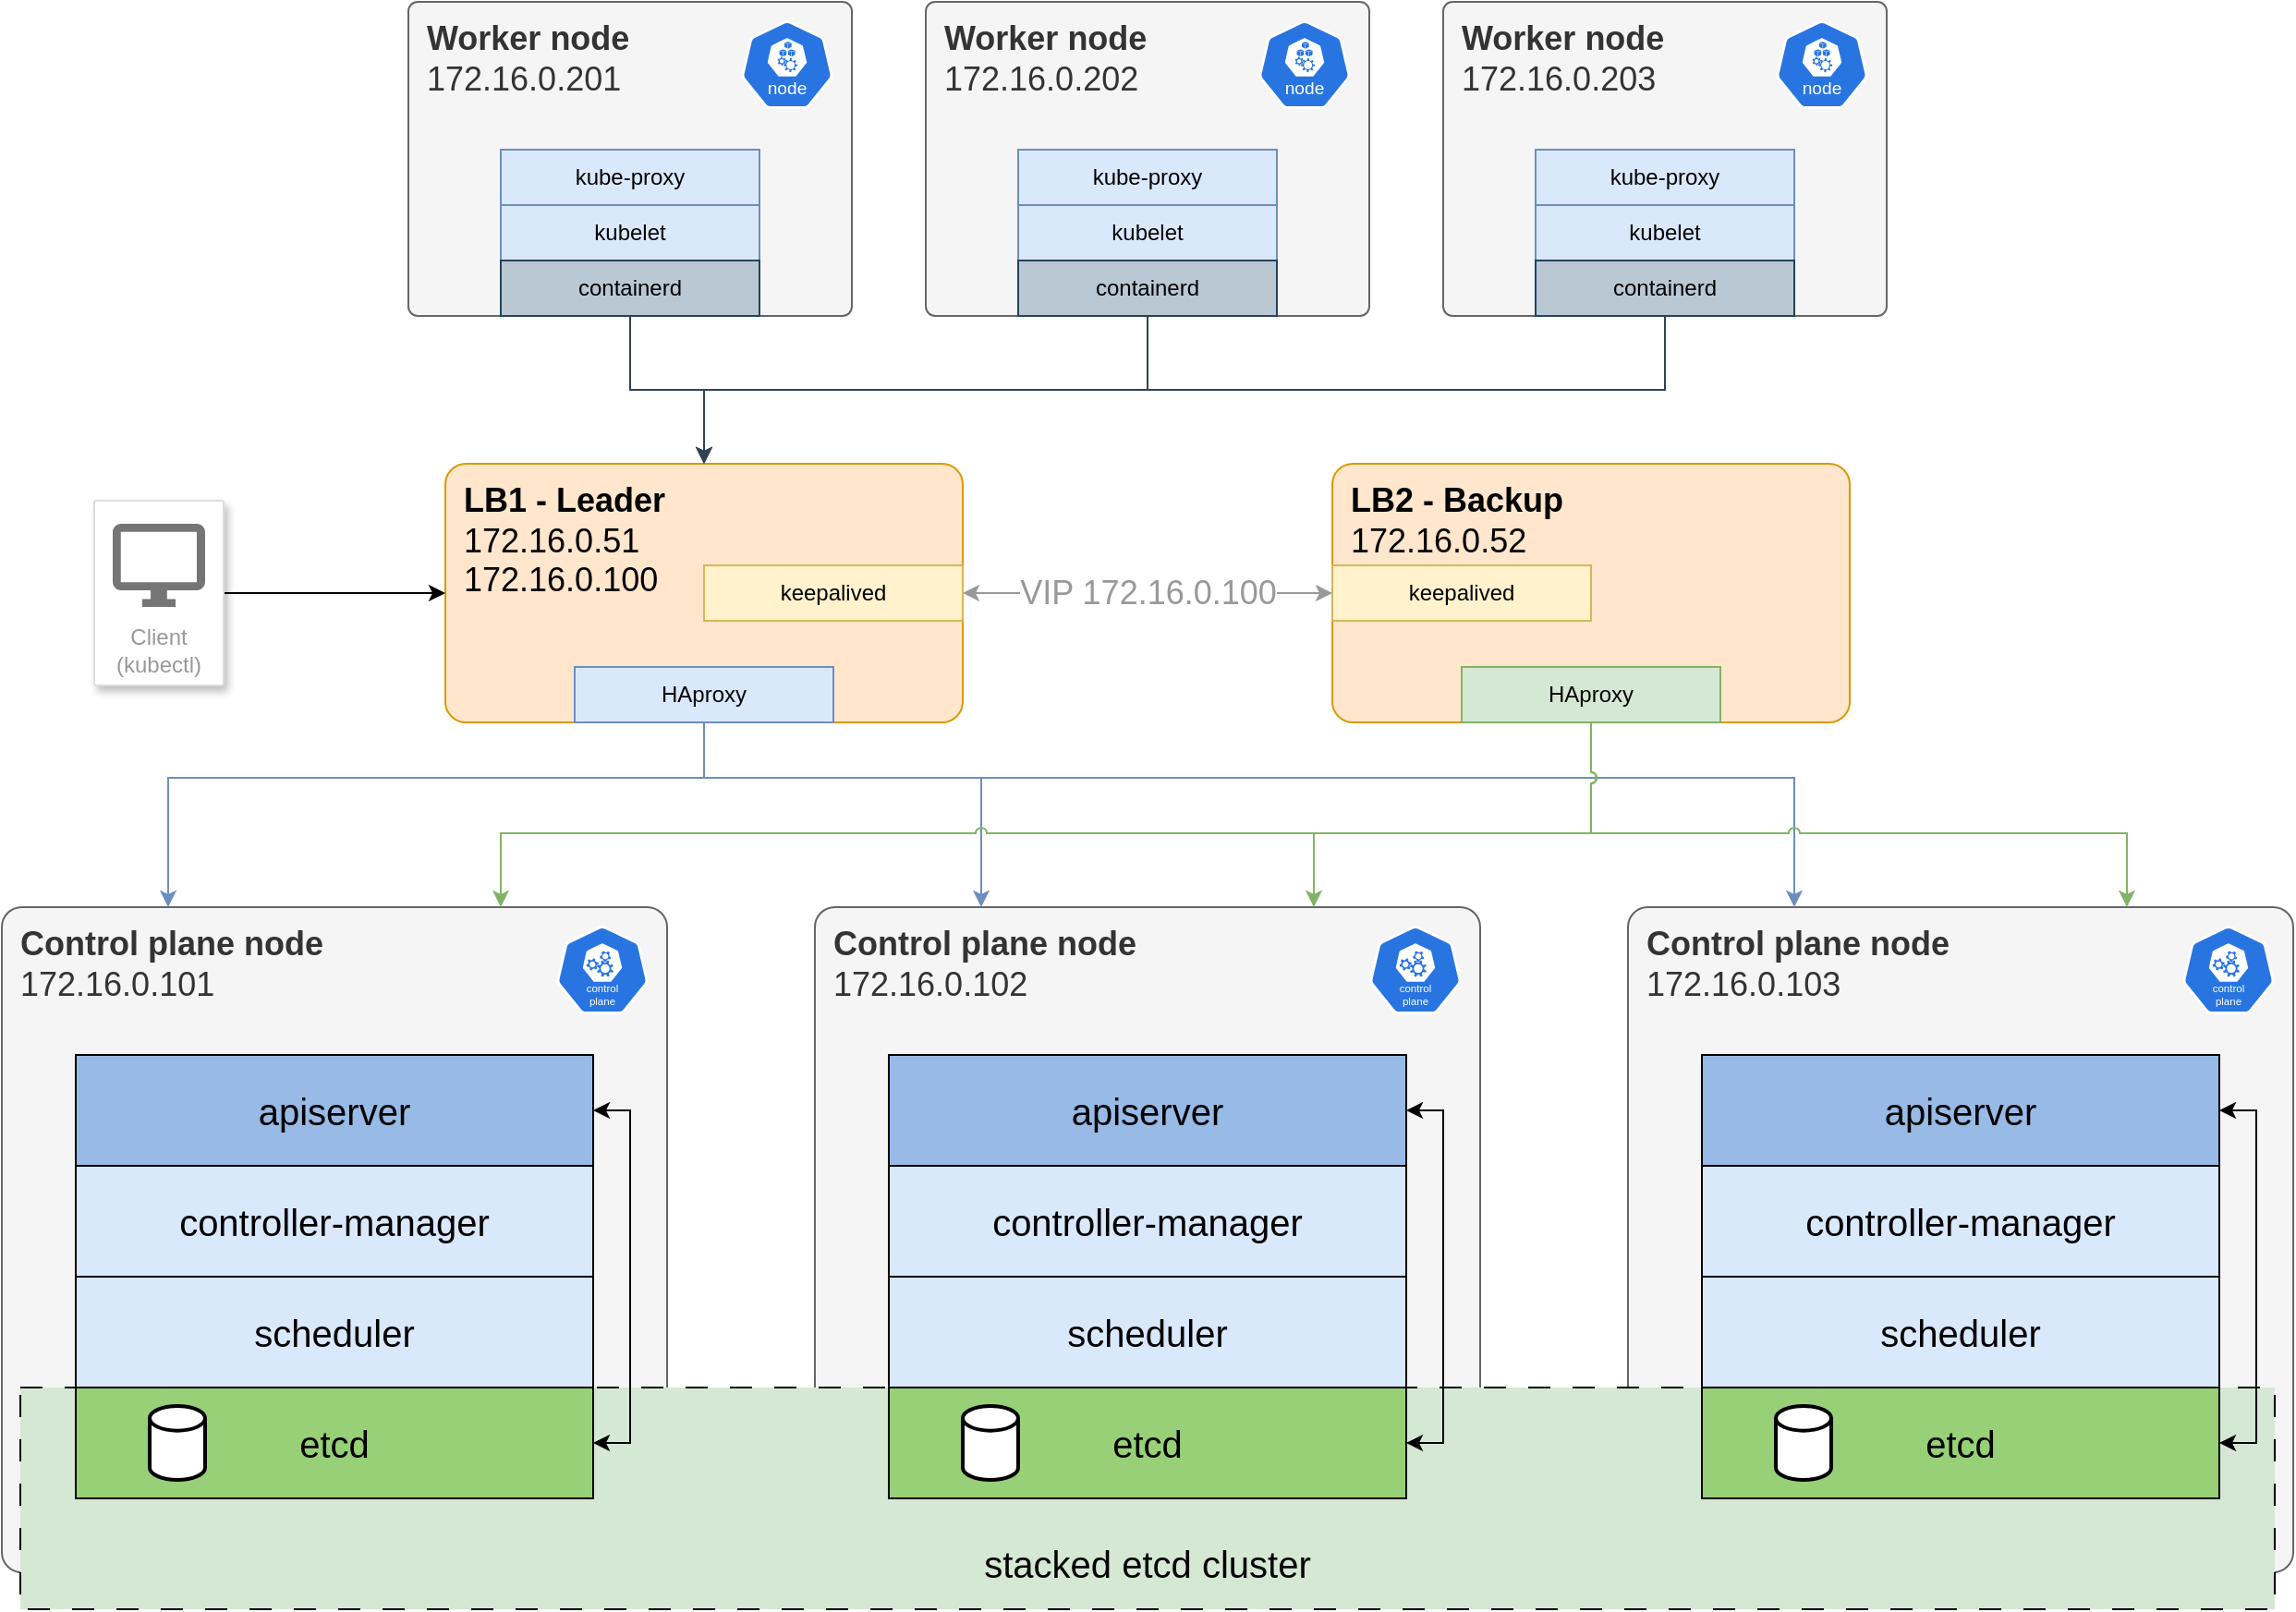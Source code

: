<mxfile version="22.1.21" type="device">
  <diagram name="Page-1" id="zR7LsNewzfryzFqCTl4k">
    <mxGraphModel dx="2440" dy="2508" grid="1" gridSize="10" guides="1" tooltips="1" connect="1" arrows="1" fold="1" page="1" pageScale="1" pageWidth="850" pageHeight="1100" math="0" shadow="0">
      <root>
        <mxCell id="0" />
        <mxCell id="1" parent="0" />
        <mxCell id="GzmpIsJMWXtsvFWi_bjF-13" value="Control plane node&lt;br&gt;&lt;span style=&quot;font-weight: normal;&quot;&gt;172.16.0.102&lt;/span&gt;" style="rounded=1;whiteSpace=wrap;html=1;fillColor=#f5f5f5;fontColor=#333333;strokeColor=#666666;align=left;verticalAlign=top;fontStyle=1;fontSize=18;spacingTop=5;spacing=0;spacingLeft=10;arcSize=3;" vertex="1" parent="1">
          <mxGeometry x="520" y="240" width="360" height="360" as="geometry" />
        </mxCell>
        <mxCell id="GzmpIsJMWXtsvFWi_bjF-1" value="Control plane node&lt;br&gt;&lt;span style=&quot;font-weight: normal;&quot;&gt;172.16.0.101&lt;/span&gt;" style="rounded=1;whiteSpace=wrap;html=1;fillColor=#f5f5f5;fontColor=#333333;strokeColor=#666666;align=left;verticalAlign=top;fontStyle=1;fontSize=18;spacingTop=5;spacing=0;spacingLeft=10;arcSize=3;" vertex="1" parent="1">
          <mxGeometry x="80" y="240" width="360" height="360" as="geometry" />
        </mxCell>
        <mxCell id="GzmpIsJMWXtsvFWi_bjF-21" value="Control plane node&lt;br&gt;&lt;span style=&quot;font-weight: normal;&quot;&gt;172.16.0.103&lt;/span&gt;" style="rounded=1;whiteSpace=wrap;html=1;fillColor=#f5f5f5;fontColor=#333333;strokeColor=#666666;align=left;verticalAlign=top;fontStyle=1;fontSize=18;spacingTop=5;spacing=0;spacingLeft=10;arcSize=3;" vertex="1" parent="1">
          <mxGeometry x="960" y="240" width="360" height="360" as="geometry" />
        </mxCell>
        <mxCell id="GzmpIsJMWXtsvFWi_bjF-34" value="stacked etcd cluster" style="rounded=0;whiteSpace=wrap;html=1;fillColor=#d5e8d4;strokeColor=default;dashed=1;verticalAlign=bottom;fontSize=20;spacingBottom=10;perimeterSpacing=2;dashPattern=12 12;glass=0;" vertex="1" parent="1">
          <mxGeometry x="90" y="500" width="1220" height="120" as="geometry" />
        </mxCell>
        <mxCell id="GzmpIsJMWXtsvFWi_bjF-4" value="apiserver" style="rounded=0;whiteSpace=wrap;html=1;fillColor=#98BAE6;strokeColor=default;fontSize=20;" vertex="1" parent="1">
          <mxGeometry x="120" y="320" width="280" height="60" as="geometry" />
        </mxCell>
        <mxCell id="GzmpIsJMWXtsvFWi_bjF-5" value="controller-manager" style="rounded=0;whiteSpace=wrap;html=1;fillColor=#dae8fc;strokeColor=default;fontSize=20;" vertex="1" parent="1">
          <mxGeometry x="120" y="380" width="280" height="60" as="geometry" />
        </mxCell>
        <mxCell id="GzmpIsJMWXtsvFWi_bjF-6" value="scheduler" style="rounded=0;whiteSpace=wrap;html=1;fillColor=#dae8fc;strokeColor=default;fontSize=20;" vertex="1" parent="1">
          <mxGeometry x="120" y="440" width="280" height="60" as="geometry" />
        </mxCell>
        <mxCell id="GzmpIsJMWXtsvFWi_bjF-8" style="edgeStyle=orthogonalEdgeStyle;rounded=0;orthogonalLoop=1;jettySize=auto;html=1;exitX=1;exitY=0.5;exitDx=0;exitDy=0;entryX=1;entryY=0.5;entryDx=0;entryDy=0;startArrow=classic;startFill=1;" edge="1" parent="1" source="GzmpIsJMWXtsvFWi_bjF-7" target="GzmpIsJMWXtsvFWi_bjF-4">
          <mxGeometry relative="1" as="geometry" />
        </mxCell>
        <mxCell id="GzmpIsJMWXtsvFWi_bjF-15" value="apiserver" style="rounded=0;whiteSpace=wrap;html=1;fillColor=#98BAE6;strokeColor=default;fontSize=20;" vertex="1" parent="1">
          <mxGeometry x="560" y="320" width="280" height="60" as="geometry" />
        </mxCell>
        <mxCell id="GzmpIsJMWXtsvFWi_bjF-16" value="controller-manager" style="rounded=0;whiteSpace=wrap;html=1;fillColor=#dae8fc;strokeColor=default;fontSize=20;" vertex="1" parent="1">
          <mxGeometry x="560" y="380" width="280" height="60" as="geometry" />
        </mxCell>
        <mxCell id="GzmpIsJMWXtsvFWi_bjF-17" value="scheduler" style="rounded=0;whiteSpace=wrap;html=1;fillColor=#dae8fc;strokeColor=default;fontSize=20;" vertex="1" parent="1">
          <mxGeometry x="560" y="440" width="280" height="60" as="geometry" />
        </mxCell>
        <mxCell id="GzmpIsJMWXtsvFWi_bjF-19" style="edgeStyle=orthogonalEdgeStyle;rounded=0;orthogonalLoop=1;jettySize=auto;html=1;exitX=1;exitY=0.5;exitDx=0;exitDy=0;entryX=1;entryY=0.5;entryDx=0;entryDy=0;startArrow=classic;startFill=1;" edge="1" parent="1" source="GzmpIsJMWXtsvFWi_bjF-18" target="GzmpIsJMWXtsvFWi_bjF-15">
          <mxGeometry relative="1" as="geometry" />
        </mxCell>
        <mxCell id="GzmpIsJMWXtsvFWi_bjF-23" value="apiserver" style="rounded=0;whiteSpace=wrap;html=1;fillColor=#98BAE6;strokeColor=default;fontSize=20;" vertex="1" parent="1">
          <mxGeometry x="1000" y="320" width="280" height="60" as="geometry" />
        </mxCell>
        <mxCell id="GzmpIsJMWXtsvFWi_bjF-24" value="controller-manager" style="rounded=0;whiteSpace=wrap;html=1;fillColor=#dae8fc;strokeColor=default;fontSize=20;" vertex="1" parent="1">
          <mxGeometry x="1000" y="380" width="280" height="60" as="geometry" />
        </mxCell>
        <mxCell id="GzmpIsJMWXtsvFWi_bjF-25" value="scheduler" style="rounded=0;whiteSpace=wrap;html=1;fillColor=#dae8fc;strokeColor=default;fontSize=20;" vertex="1" parent="1">
          <mxGeometry x="1000" y="440" width="280" height="60" as="geometry" />
        </mxCell>
        <mxCell id="GzmpIsJMWXtsvFWi_bjF-27" style="edgeStyle=orthogonalEdgeStyle;rounded=0;orthogonalLoop=1;jettySize=auto;html=1;exitX=1;exitY=0.5;exitDx=0;exitDy=0;entryX=1;entryY=0.5;entryDx=0;entryDy=0;startArrow=classic;startFill=1;" edge="1" parent="1" source="GzmpIsJMWXtsvFWi_bjF-26" target="GzmpIsJMWXtsvFWi_bjF-23">
          <mxGeometry relative="1" as="geometry" />
        </mxCell>
        <mxCell id="GzmpIsJMWXtsvFWi_bjF-38" value="" style="group" vertex="1" connectable="0" parent="1">
          <mxGeometry x="1000" y="500" width="280" height="60" as="geometry" />
        </mxCell>
        <mxCell id="GzmpIsJMWXtsvFWi_bjF-26" value="etcd" style="rounded=0;whiteSpace=wrap;html=1;fillColor=#97D077;strokeColor=default;fontSize=20;" vertex="1" parent="GzmpIsJMWXtsvFWi_bjF-38">
          <mxGeometry width="280" height="60" as="geometry" />
        </mxCell>
        <mxCell id="GzmpIsJMWXtsvFWi_bjF-37" value="" style="strokeWidth=2;html=1;shape=mxgraph.flowchart.database;whiteSpace=wrap;" vertex="1" parent="GzmpIsJMWXtsvFWi_bjF-38">
          <mxGeometry x="40" y="10" width="30" height="40" as="geometry" />
        </mxCell>
        <mxCell id="GzmpIsJMWXtsvFWi_bjF-39" value="" style="group" vertex="1" connectable="0" parent="1">
          <mxGeometry x="560" y="500" width="280" height="60" as="geometry" />
        </mxCell>
        <mxCell id="GzmpIsJMWXtsvFWi_bjF-18" value="etcd" style="rounded=0;whiteSpace=wrap;html=1;fillColor=#97d077;strokeColor=default;fontSize=20;" vertex="1" parent="GzmpIsJMWXtsvFWi_bjF-39">
          <mxGeometry width="280" height="60" as="geometry" />
        </mxCell>
        <mxCell id="GzmpIsJMWXtsvFWi_bjF-36" value="" style="strokeWidth=2;html=1;shape=mxgraph.flowchart.database;whiteSpace=wrap;" vertex="1" parent="GzmpIsJMWXtsvFWi_bjF-39">
          <mxGeometry x="40" y="10" width="30" height="40" as="geometry" />
        </mxCell>
        <mxCell id="GzmpIsJMWXtsvFWi_bjF-40" value="" style="group" vertex="1" connectable="0" parent="1">
          <mxGeometry x="120" y="500" width="280" height="60" as="geometry" />
        </mxCell>
        <mxCell id="GzmpIsJMWXtsvFWi_bjF-7" value="etcd" style="rounded=0;whiteSpace=wrap;html=1;fillColor=#97D077;strokeColor=default;fontSize=20;" vertex="1" parent="GzmpIsJMWXtsvFWi_bjF-40">
          <mxGeometry width="280" height="60" as="geometry" />
        </mxCell>
        <mxCell id="GzmpIsJMWXtsvFWi_bjF-35" value="" style="strokeWidth=2;html=1;shape=mxgraph.flowchart.database;whiteSpace=wrap;" vertex="1" parent="GzmpIsJMWXtsvFWi_bjF-40">
          <mxGeometry x="40" y="10" width="30" height="40" as="geometry" />
        </mxCell>
        <mxCell id="GzmpIsJMWXtsvFWi_bjF-46" style="edgeStyle=orthogonalEdgeStyle;rounded=0;orthogonalLoop=1;jettySize=auto;html=1;exitX=1;exitY=0.5;exitDx=0;exitDy=0;entryX=0;entryY=0.5;entryDx=0;entryDy=0;startArrow=classic;startFill=1;strokeColor=#999999;" edge="1" parent="1" source="GzmpIsJMWXtsvFWi_bjF-44" target="GzmpIsJMWXtsvFWi_bjF-45">
          <mxGeometry relative="1" as="geometry" />
        </mxCell>
        <mxCell id="GzmpIsJMWXtsvFWi_bjF-47" value="VIP 172.16.0.100" style="edgeLabel;html=1;align=center;verticalAlign=middle;resizable=0;points=[];spacing=5;spacingTop=5;spacingLeft=5;spacingBottom=5;spacingRight=5;fontSize=18;fontColor=#999999;" vertex="1" connectable="0" parent="GzmpIsJMWXtsvFWi_bjF-46">
          <mxGeometry relative="1" as="geometry">
            <mxPoint as="offset" />
          </mxGeometry>
        </mxCell>
        <mxCell id="GzmpIsJMWXtsvFWi_bjF-49" style="edgeStyle=orthogonalEdgeStyle;rounded=0;orthogonalLoop=1;jettySize=auto;html=1;exitX=0.5;exitY=1;exitDx=0;exitDy=0;entryX=0.25;entryY=0;entryDx=0;entryDy=0;jumpStyle=arc;fillColor=#dae8fc;strokeColor=#6c8ebf;strokeWidth=1;" edge="1" parent="1" source="GzmpIsJMWXtsvFWi_bjF-44" target="GzmpIsJMWXtsvFWi_bjF-1">
          <mxGeometry relative="1" as="geometry">
            <Array as="points">
              <mxPoint x="460" y="170" />
              <mxPoint x="170" y="170" />
            </Array>
          </mxGeometry>
        </mxCell>
        <mxCell id="GzmpIsJMWXtsvFWi_bjF-50" style="edgeStyle=orthogonalEdgeStyle;rounded=0;orthogonalLoop=1;jettySize=auto;html=1;exitX=0.5;exitY=1;exitDx=0;exitDy=0;entryX=0.25;entryY=0;entryDx=0;entryDy=0;jumpStyle=arc;fillColor=#dae8fc;strokeColor=#6c8ebf;strokeWidth=1;" edge="1" parent="1" source="GzmpIsJMWXtsvFWi_bjF-44" target="GzmpIsJMWXtsvFWi_bjF-13">
          <mxGeometry relative="1" as="geometry">
            <Array as="points">
              <mxPoint x="460" y="170" />
              <mxPoint x="610" y="170" />
            </Array>
          </mxGeometry>
        </mxCell>
        <mxCell id="GzmpIsJMWXtsvFWi_bjF-51" style="edgeStyle=orthogonalEdgeStyle;rounded=0;orthogonalLoop=1;jettySize=auto;html=1;exitX=0.5;exitY=1;exitDx=0;exitDy=0;entryX=0.25;entryY=0;entryDx=0;entryDy=0;jumpStyle=arc;fillColor=#dae8fc;strokeColor=#6c8ebf;strokeWidth=1;" edge="1" parent="1" source="GzmpIsJMWXtsvFWi_bjF-44" target="GzmpIsJMWXtsvFWi_bjF-21">
          <mxGeometry relative="1" as="geometry">
            <Array as="points">
              <mxPoint x="460" y="170" />
              <mxPoint x="1050" y="170" />
            </Array>
          </mxGeometry>
        </mxCell>
        <mxCell id="GzmpIsJMWXtsvFWi_bjF-44" value="LB1 - Leader&lt;br&gt;&lt;span style=&quot;font-weight: normal;&quot;&gt;172.16.0.51&lt;br&gt;172.16.0.100&lt;br&gt;&lt;/span&gt;" style="rounded=1;whiteSpace=wrap;html=1;fillColor=#ffe6cc;strokeColor=#d79b00;align=left;verticalAlign=top;fontStyle=1;fontSize=18;spacingTop=5;spacing=0;spacingLeft=10;arcSize=8;" vertex="1" parent="1">
          <mxGeometry x="320" width="280" height="140" as="geometry" />
        </mxCell>
        <mxCell id="GzmpIsJMWXtsvFWi_bjF-52" style="edgeStyle=orthogonalEdgeStyle;rounded=0;orthogonalLoop=1;jettySize=auto;html=1;exitX=0.5;exitY=1;exitDx=0;exitDy=0;entryX=0.75;entryY=0;entryDx=0;entryDy=0;jumpStyle=arc;fillColor=#d5e8d4;strokeColor=#82b366;strokeWidth=1;" edge="1" parent="1" source="GzmpIsJMWXtsvFWi_bjF-45" target="GzmpIsJMWXtsvFWi_bjF-21">
          <mxGeometry relative="1" as="geometry">
            <Array as="points">
              <mxPoint x="940" y="200" />
              <mxPoint x="1230" y="200" />
            </Array>
          </mxGeometry>
        </mxCell>
        <mxCell id="GzmpIsJMWXtsvFWi_bjF-53" style="edgeStyle=orthogonalEdgeStyle;rounded=0;orthogonalLoop=1;jettySize=auto;html=1;exitX=0.5;exitY=1;exitDx=0;exitDy=0;entryX=0.75;entryY=0;entryDx=0;entryDy=0;jumpStyle=arc;fillColor=#d5e8d4;strokeColor=#82b366;strokeWidth=1;" edge="1" parent="1" source="GzmpIsJMWXtsvFWi_bjF-45" target="GzmpIsJMWXtsvFWi_bjF-13">
          <mxGeometry relative="1" as="geometry">
            <Array as="points">
              <mxPoint x="940" y="200" />
              <mxPoint x="790" y="200" />
            </Array>
          </mxGeometry>
        </mxCell>
        <mxCell id="GzmpIsJMWXtsvFWi_bjF-54" style="edgeStyle=orthogonalEdgeStyle;rounded=0;orthogonalLoop=1;jettySize=auto;html=1;exitX=0.5;exitY=1;exitDx=0;exitDy=0;entryX=0.75;entryY=0;entryDx=0;entryDy=0;jumpStyle=arc;fillColor=#d5e8d4;strokeColor=#82b366;strokeWidth=1;" edge="1" parent="1" source="GzmpIsJMWXtsvFWi_bjF-45" target="GzmpIsJMWXtsvFWi_bjF-1">
          <mxGeometry relative="1" as="geometry">
            <Array as="points">
              <mxPoint x="940" y="200" />
              <mxPoint x="350" y="200" />
            </Array>
          </mxGeometry>
        </mxCell>
        <mxCell id="GzmpIsJMWXtsvFWi_bjF-45" value="LB2 - Backup&lt;br&gt;&lt;span style=&quot;font-weight: normal;&quot;&gt;172.16.0.52&lt;/span&gt;" style="rounded=1;whiteSpace=wrap;html=1;fillColor=#ffe6cc;strokeColor=#d79b00;align=left;verticalAlign=top;fontStyle=1;fontSize=18;spacingTop=5;spacing=0;spacingLeft=10;arcSize=8;" vertex="1" parent="1">
          <mxGeometry x="800" width="280" height="140" as="geometry" />
        </mxCell>
        <mxCell id="GzmpIsJMWXtsvFWi_bjF-55" value="keepalived" style="rounded=0;whiteSpace=wrap;html=1;fillColor=#fff2cc;strokeColor=#d6b656;" vertex="1" parent="1">
          <mxGeometry x="460" y="55" width="140" height="30" as="geometry" />
        </mxCell>
        <mxCell id="GzmpIsJMWXtsvFWi_bjF-56" value="keepalived" style="rounded=0;whiteSpace=wrap;html=1;fillColor=#fff2cc;strokeColor=#d6b656;" vertex="1" parent="1">
          <mxGeometry x="800" y="55" width="140" height="30" as="geometry" />
        </mxCell>
        <mxCell id="GzmpIsJMWXtsvFWi_bjF-57" value="HAproxy" style="rounded=0;whiteSpace=wrap;html=1;fillColor=#dae8fc;strokeColor=#6c8ebf;" vertex="1" parent="1">
          <mxGeometry x="390" y="110" width="140" height="30" as="geometry" />
        </mxCell>
        <mxCell id="GzmpIsJMWXtsvFWi_bjF-58" value="HAproxy" style="rounded=0;whiteSpace=wrap;html=1;fillColor=#d5e8d4;strokeColor=#82b366;" vertex="1" parent="1">
          <mxGeometry x="870" y="110" width="140" height="30" as="geometry" />
        </mxCell>
        <mxCell id="GzmpIsJMWXtsvFWi_bjF-69" style="edgeStyle=orthogonalEdgeStyle;rounded=0;orthogonalLoop=1;jettySize=auto;html=1;exitX=0.5;exitY=1;exitDx=0;exitDy=0;entryX=0.5;entryY=0;entryDx=0;entryDy=0;fillColor=#647687;strokeColor=#314354;" edge="1" parent="1" source="GzmpIsJMWXtsvFWi_bjF-59" target="GzmpIsJMWXtsvFWi_bjF-44">
          <mxGeometry relative="1" as="geometry" />
        </mxCell>
        <mxCell id="GzmpIsJMWXtsvFWi_bjF-70" style="edgeStyle=orthogonalEdgeStyle;rounded=0;orthogonalLoop=1;jettySize=auto;html=1;exitX=0.5;exitY=1;exitDx=0;exitDy=0;entryX=0.5;entryY=0;entryDx=0;entryDy=0;fillColor=#647687;strokeColor=#314354;" edge="1" parent="1" source="GzmpIsJMWXtsvFWi_bjF-90" target="GzmpIsJMWXtsvFWi_bjF-44">
          <mxGeometry relative="1" as="geometry">
            <mxPoint x="700" y="-80.0" as="sourcePoint" />
          </mxGeometry>
        </mxCell>
        <mxCell id="GzmpIsJMWXtsvFWi_bjF-71" style="edgeStyle=orthogonalEdgeStyle;rounded=0;orthogonalLoop=1;jettySize=auto;html=1;exitX=0.5;exitY=1;exitDx=0;exitDy=0;entryX=0.5;entryY=0;entryDx=0;entryDy=0;fillColor=#647687;strokeColor=#314354;" edge="1" parent="1" source="GzmpIsJMWXtsvFWi_bjF-96" target="GzmpIsJMWXtsvFWi_bjF-44">
          <mxGeometry relative="1" as="geometry">
            <mxPoint x="980" y="-80.0" as="sourcePoint" />
          </mxGeometry>
        </mxCell>
        <mxCell id="GzmpIsJMWXtsvFWi_bjF-73" value="" style="aspect=fixed;sketch=0;html=1;dashed=0;whitespace=wrap;fillColor=#2875E2;strokeColor=#ffffff;points=[[0.005,0.63,0],[0.1,0.2,0],[0.9,0.2,0],[0.5,0,0],[0.995,0.63,0],[0.72,0.99,0],[0.5,1,0],[0.28,0.99,0]];shape=mxgraph.kubernetes.icon2;kubernetesLabel=1;prIcon=control_plane" vertex="1" parent="1">
          <mxGeometry x="380" y="250" width="50" height="48" as="geometry" />
        </mxCell>
        <mxCell id="GzmpIsJMWXtsvFWi_bjF-74" value="" style="aspect=fixed;sketch=0;html=1;dashed=0;whitespace=wrap;fillColor=#2875E2;strokeColor=#ffffff;points=[[0.005,0.63,0],[0.1,0.2,0],[0.9,0.2,0],[0.5,0,0],[0.995,0.63,0],[0.72,0.99,0],[0.5,1,0],[0.28,0.99,0]];shape=mxgraph.kubernetes.icon2;kubernetesLabel=1;prIcon=control_plane" vertex="1" parent="1">
          <mxGeometry x="820" y="250" width="50" height="48" as="geometry" />
        </mxCell>
        <mxCell id="GzmpIsJMWXtsvFWi_bjF-75" value="" style="aspect=fixed;sketch=0;html=1;dashed=0;whitespace=wrap;fillColor=#2875E2;strokeColor=#ffffff;points=[[0.005,0.63,0],[0.1,0.2,0],[0.9,0.2,0],[0.5,0,0],[0.995,0.63,0],[0.72,0.99,0],[0.5,1,0],[0.28,0.99,0]];shape=mxgraph.kubernetes.icon2;kubernetesLabel=1;prIcon=control_plane" vertex="1" parent="1">
          <mxGeometry x="1260" y="250" width="50" height="48" as="geometry" />
        </mxCell>
        <mxCell id="GzmpIsJMWXtsvFWi_bjF-84" value="" style="group" vertex="1" connectable="0" parent="1">
          <mxGeometry x="300" y="-250" width="240" height="170" as="geometry" />
        </mxCell>
        <mxCell id="GzmpIsJMWXtsvFWi_bjF-59" value="Worker node&lt;br&gt;&lt;span style=&quot;font-weight: normal;&quot;&gt;172.16.0.201&lt;/span&gt;" style="rounded=1;whiteSpace=wrap;html=1;fillColor=#f5f5f5;fontColor=#333333;strokeColor=#666666;align=left;verticalAlign=top;fontStyle=1;fontSize=18;spacingTop=5;spacing=0;spacingLeft=10;arcSize=3;" vertex="1" parent="GzmpIsJMWXtsvFWi_bjF-84">
          <mxGeometry width="240" height="170" as="geometry" />
        </mxCell>
        <mxCell id="GzmpIsJMWXtsvFWi_bjF-72" value="" style="aspect=fixed;sketch=0;html=1;dashed=0;whitespace=wrap;fillColor=#2875E2;strokeColor=#ffffff;points=[[0.005,0.63,0],[0.1,0.2,0],[0.9,0.2,0],[0.5,0,0],[0.995,0.63,0],[0.72,0.99,0],[0.5,1,0],[0.28,0.99,0]];shape=mxgraph.kubernetes.icon2;kubernetesLabel=1;prIcon=node" vertex="1" parent="GzmpIsJMWXtsvFWi_bjF-84">
          <mxGeometry x="180" y="10" width="50" height="48" as="geometry" />
        </mxCell>
        <mxCell id="GzmpIsJMWXtsvFWi_bjF-78" value="kubelet" style="rounded=0;whiteSpace=wrap;html=1;fillColor=#dae8fc;strokeColor=#6c8ebf;" vertex="1" parent="GzmpIsJMWXtsvFWi_bjF-84">
          <mxGeometry x="50" y="110" width="140" height="30" as="geometry" />
        </mxCell>
        <mxCell id="GzmpIsJMWXtsvFWi_bjF-79" value="kube-proxy" style="rounded=0;whiteSpace=wrap;html=1;fillColor=#dae8fc;strokeColor=#6c8ebf;" vertex="1" parent="GzmpIsJMWXtsvFWi_bjF-84">
          <mxGeometry x="50" y="80" width="140" height="30" as="geometry" />
        </mxCell>
        <mxCell id="GzmpIsJMWXtsvFWi_bjF-80" value="containerd" style="rounded=0;whiteSpace=wrap;html=1;fillColor=#bac8d3;strokeColor=#23445d;" vertex="1" parent="GzmpIsJMWXtsvFWi_bjF-84">
          <mxGeometry x="50" y="140" width="140" height="30" as="geometry" />
        </mxCell>
        <mxCell id="GzmpIsJMWXtsvFWi_bjF-85" value="" style="group" vertex="1" connectable="0" parent="1">
          <mxGeometry x="580" y="-250" width="240" height="170" as="geometry" />
        </mxCell>
        <mxCell id="GzmpIsJMWXtsvFWi_bjF-86" value="Worker node&lt;br&gt;&lt;span style=&quot;font-weight: normal;&quot;&gt;172.16.0.202&lt;/span&gt;" style="rounded=1;whiteSpace=wrap;html=1;fillColor=#f5f5f5;fontColor=#333333;strokeColor=#666666;align=left;verticalAlign=top;fontStyle=1;fontSize=18;spacingTop=5;spacing=0;spacingLeft=10;arcSize=3;" vertex="1" parent="GzmpIsJMWXtsvFWi_bjF-85">
          <mxGeometry width="240" height="170" as="geometry" />
        </mxCell>
        <mxCell id="GzmpIsJMWXtsvFWi_bjF-87" value="" style="aspect=fixed;sketch=0;html=1;dashed=0;whitespace=wrap;fillColor=#2875E2;strokeColor=#ffffff;points=[[0.005,0.63,0],[0.1,0.2,0],[0.9,0.2,0],[0.5,0,0],[0.995,0.63,0],[0.72,0.99,0],[0.5,1,0],[0.28,0.99,0]];shape=mxgraph.kubernetes.icon2;kubernetesLabel=1;prIcon=node" vertex="1" parent="GzmpIsJMWXtsvFWi_bjF-85">
          <mxGeometry x="180" y="10" width="50" height="48" as="geometry" />
        </mxCell>
        <mxCell id="GzmpIsJMWXtsvFWi_bjF-88" value="kubelet" style="rounded=0;whiteSpace=wrap;html=1;fillColor=#dae8fc;strokeColor=#6c8ebf;" vertex="1" parent="GzmpIsJMWXtsvFWi_bjF-85">
          <mxGeometry x="50" y="110" width="140" height="30" as="geometry" />
        </mxCell>
        <mxCell id="GzmpIsJMWXtsvFWi_bjF-89" value="kube-proxy" style="rounded=0;whiteSpace=wrap;html=1;fillColor=#dae8fc;strokeColor=#6c8ebf;" vertex="1" parent="GzmpIsJMWXtsvFWi_bjF-85">
          <mxGeometry x="50" y="80" width="140" height="30" as="geometry" />
        </mxCell>
        <mxCell id="GzmpIsJMWXtsvFWi_bjF-90" value="containerd" style="rounded=0;whiteSpace=wrap;html=1;fillColor=#bac8d3;strokeColor=#23445d;" vertex="1" parent="GzmpIsJMWXtsvFWi_bjF-85">
          <mxGeometry x="50" y="140" width="140" height="30" as="geometry" />
        </mxCell>
        <mxCell id="GzmpIsJMWXtsvFWi_bjF-91" value="" style="group" vertex="1" connectable="0" parent="1">
          <mxGeometry x="860" y="-250" width="240" height="170" as="geometry" />
        </mxCell>
        <mxCell id="GzmpIsJMWXtsvFWi_bjF-92" value="Worker node&lt;br&gt;&lt;span style=&quot;font-weight: normal;&quot;&gt;172.16.0.203&lt;/span&gt;" style="rounded=1;whiteSpace=wrap;html=1;fillColor=#f5f5f5;fontColor=#333333;strokeColor=#666666;align=left;verticalAlign=top;fontStyle=1;fontSize=18;spacingTop=5;spacing=0;spacingLeft=10;arcSize=3;" vertex="1" parent="GzmpIsJMWXtsvFWi_bjF-91">
          <mxGeometry width="240" height="170" as="geometry" />
        </mxCell>
        <mxCell id="GzmpIsJMWXtsvFWi_bjF-93" value="" style="aspect=fixed;sketch=0;html=1;dashed=0;whitespace=wrap;fillColor=#2875E2;strokeColor=#ffffff;points=[[0.005,0.63,0],[0.1,0.2,0],[0.9,0.2,0],[0.5,0,0],[0.995,0.63,0],[0.72,0.99,0],[0.5,1,0],[0.28,0.99,0]];shape=mxgraph.kubernetes.icon2;kubernetesLabel=1;prIcon=node" vertex="1" parent="GzmpIsJMWXtsvFWi_bjF-91">
          <mxGeometry x="180" y="10" width="50" height="48" as="geometry" />
        </mxCell>
        <mxCell id="GzmpIsJMWXtsvFWi_bjF-94" value="kubelet" style="rounded=0;whiteSpace=wrap;html=1;fillColor=#dae8fc;strokeColor=#6c8ebf;" vertex="1" parent="GzmpIsJMWXtsvFWi_bjF-91">
          <mxGeometry x="50" y="110" width="140" height="30" as="geometry" />
        </mxCell>
        <mxCell id="GzmpIsJMWXtsvFWi_bjF-95" value="kube-proxy" style="rounded=0;whiteSpace=wrap;html=1;fillColor=#dae8fc;strokeColor=#6c8ebf;" vertex="1" parent="GzmpIsJMWXtsvFWi_bjF-91">
          <mxGeometry x="50" y="80" width="140" height="30" as="geometry" />
        </mxCell>
        <mxCell id="GzmpIsJMWXtsvFWi_bjF-96" value="containerd" style="rounded=0;whiteSpace=wrap;html=1;fillColor=#bac8d3;strokeColor=#23445d;" vertex="1" parent="GzmpIsJMWXtsvFWi_bjF-91">
          <mxGeometry x="50" y="140" width="140" height="30" as="geometry" />
        </mxCell>
        <mxCell id="GzmpIsJMWXtsvFWi_bjF-102" style="edgeStyle=orthogonalEdgeStyle;rounded=0;orthogonalLoop=1;jettySize=auto;html=1;exitX=1;exitY=0.5;exitDx=0;exitDy=0;entryX=0;entryY=0.5;entryDx=0;entryDy=0;" edge="1" parent="1" source="GzmpIsJMWXtsvFWi_bjF-100" target="GzmpIsJMWXtsvFWi_bjF-44">
          <mxGeometry relative="1" as="geometry" />
        </mxCell>
        <mxCell id="GzmpIsJMWXtsvFWi_bjF-100" value="Client (kubectl)" style="strokeColor=#dddddd;shadow=1;strokeWidth=1;rounded=1;absoluteArcSize=1;arcSize=2;labelPosition=center;verticalLabelPosition=middle;align=center;verticalAlign=bottom;spacingLeft=0;fontColor=#999999;fontSize=12;whiteSpace=wrap;spacingBottom=2;html=1;" vertex="1" parent="1">
          <mxGeometry x="130" y="20" width="70" height="100" as="geometry" />
        </mxCell>
        <mxCell id="GzmpIsJMWXtsvFWi_bjF-101" value="" style="sketch=0;dashed=0;connectable=0;html=1;fillColor=#757575;strokeColor=none;shape=mxgraph.gcp2.desktop;part=1;" vertex="1" parent="GzmpIsJMWXtsvFWi_bjF-100">
          <mxGeometry x="0.5" width="50" height="45" relative="1" as="geometry">
            <mxPoint x="-25" y="12.5" as="offset" />
          </mxGeometry>
        </mxCell>
      </root>
    </mxGraphModel>
  </diagram>
</mxfile>
